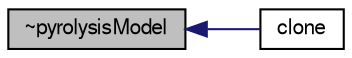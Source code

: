 digraph "~pyrolysisModel"
{
  bgcolor="transparent";
  edge [fontname="FreeSans",fontsize="10",labelfontname="FreeSans",labelfontsize="10"];
  node [fontname="FreeSans",fontsize="10",shape=record];
  rankdir="LR";
  Node98 [label="~pyrolysisModel",height=0.2,width=0.4,color="black", fillcolor="grey75", style="filled", fontcolor="black"];
  Node98 -> Node99 [dir="back",color="midnightblue",fontsize="10",style="solid",fontname="FreeSans"];
  Node99 [label="clone",height=0.2,width=0.4,color="black",URL="$a28970.html#a7298bb50f4f395a0e07fd4303184c465",tooltip="Return clone. "];
}
